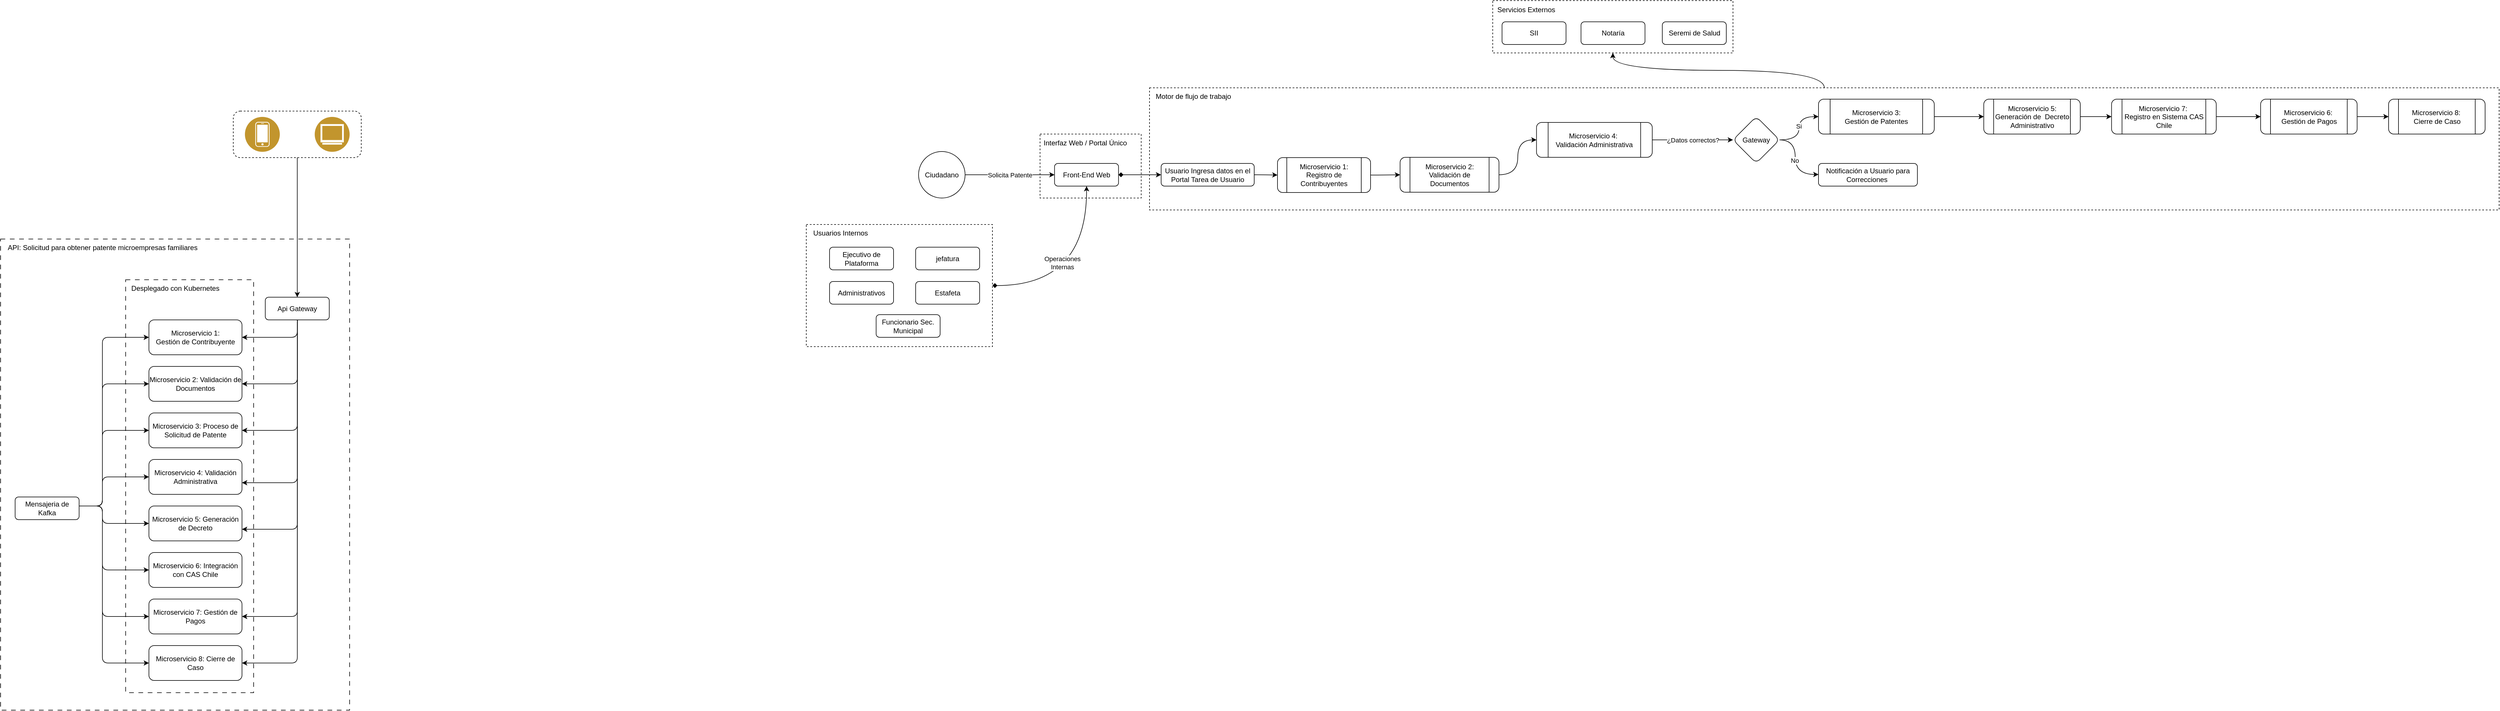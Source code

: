 <mxfile>
    <diagram name="Página-1" id="DtKIO5XFwHDZ3K7n3A5H">
        <mxGraphModel dx="11674" dy="6799" grid="1" gridSize="10" guides="1" tooltips="1" connect="1" arrows="1" fold="1" page="1" pageScale="1" pageWidth="827" pageHeight="1169" math="0" shadow="0">
            <root>
                <mxCell id="0"/>
                <mxCell id="1" parent="0"/>
                <mxCell id="188" value="" style="aspect=fixed;perimeter=ellipsePerimeter;html=1;align=center;shadow=0;dashed=0;fontColor=#4277BB;labelBackgroundColor=#ffffff;fontSize=12;spacingTop=3;image;image=img/lib/ibm/users/browser.svg;" vertex="1" parent="1">
                    <mxGeometry x="-835" y="-410" width="60" height="60" as="geometry"/>
                </mxCell>
                <mxCell id="189" value="" style="aspect=fixed;perimeter=ellipsePerimeter;html=1;align=center;shadow=0;dashed=0;fontColor=#4277BB;labelBackgroundColor=#ffffff;fontSize=12;spacingTop=3;image;image=img/lib/ibm/users/device.svg;" vertex="1" parent="1">
                    <mxGeometry x="-955" y="-410" width="60" height="60" as="geometry"/>
                </mxCell>
                <mxCell id="194" style="edgeStyle=orthogonalEdgeStyle;html=1;" edge="1" parent="1" source="190">
                    <mxGeometry relative="1" as="geometry">
                        <mxPoint x="-865" y="-100" as="targetPoint"/>
                    </mxGeometry>
                </mxCell>
                <mxCell id="190" value="" style="rounded=1;whiteSpace=wrap;html=1;fillColor=none;fontColor=#ffffff;strokeColor=default;fillStyle=auto;gradientColor=none;dashed=1;" vertex="1" parent="1">
                    <mxGeometry x="-975" y="-420" width="220" height="80" as="geometry"/>
                </mxCell>
                <mxCell id="195" value="" style="rounded=0;whiteSpace=wrap;html=1;fillStyle=auto;strokeColor=default;fillColor=none;gradientColor=none;dashed=1;dashPattern=8 8;container=1;" vertex="1" parent="1">
                    <mxGeometry x="-1375" y="-200" width="600" height="810" as="geometry"/>
                </mxCell>
                <mxCell id="197" value="Api Gateway" style="rounded=1;whiteSpace=wrap;html=1;" vertex="1" parent="1">
                    <mxGeometry x="-920" y="-100" width="110" height="39" as="geometry"/>
                </mxCell>
                <mxCell id="198" style="edgeStyle=orthogonalEdgeStyle;html=1;" edge="1" parent="1" source="206" target="216">
                    <mxGeometry relative="1" as="geometry">
                        <Array as="points">
                            <mxPoint x="-1200" y="259"/>
                            <mxPoint x="-1200" y="-31"/>
                        </Array>
                    </mxGeometry>
                </mxCell>
                <mxCell id="199" style="edgeStyle=orthogonalEdgeStyle;html=1;" edge="1" parent="1" source="206" target="217">
                    <mxGeometry relative="1" as="geometry">
                        <Array as="points">
                            <mxPoint x="-1200" y="259"/>
                            <mxPoint x="-1200" y="49"/>
                        </Array>
                    </mxGeometry>
                </mxCell>
                <mxCell id="200" style="edgeStyle=orthogonalEdgeStyle;html=1;" edge="1" parent="1" source="206" target="218">
                    <mxGeometry relative="1" as="geometry">
                        <Array as="points">
                            <mxPoint x="-1200" y="259"/>
                            <mxPoint x="-1200" y="129"/>
                        </Array>
                    </mxGeometry>
                </mxCell>
                <mxCell id="201" style="edgeStyle=orthogonalEdgeStyle;html=1;" edge="1" parent="1" source="206" target="219">
                    <mxGeometry relative="1" as="geometry">
                        <Array as="points">
                            <mxPoint x="-1200" y="259"/>
                            <mxPoint x="-1200" y="209"/>
                        </Array>
                    </mxGeometry>
                </mxCell>
                <mxCell id="202" style="edgeStyle=orthogonalEdgeStyle;html=1;" edge="1" parent="1" source="206" target="220">
                    <mxGeometry relative="1" as="geometry">
                        <Array as="points">
                            <mxPoint x="-1200" y="259"/>
                            <mxPoint x="-1200" y="289"/>
                        </Array>
                    </mxGeometry>
                </mxCell>
                <mxCell id="203" style="edgeStyle=orthogonalEdgeStyle;html=1;" edge="1" parent="1" source="206" target="222">
                    <mxGeometry relative="1" as="geometry">
                        <Array as="points">
                            <mxPoint x="-1200" y="259"/>
                            <mxPoint x="-1200" y="369"/>
                        </Array>
                    </mxGeometry>
                </mxCell>
                <mxCell id="204" style="edgeStyle=orthogonalEdgeStyle;html=1;" edge="1" parent="1" source="206" target="221">
                    <mxGeometry relative="1" as="geometry">
                        <Array as="points">
                            <mxPoint x="-1200" y="259"/>
                            <mxPoint x="-1200" y="449"/>
                        </Array>
                    </mxGeometry>
                </mxCell>
                <mxCell id="205" style="edgeStyle=orthogonalEdgeStyle;html=1;" edge="1" parent="1" source="206" target="223">
                    <mxGeometry relative="1" as="geometry">
                        <Array as="points">
                            <mxPoint x="-1200" y="259"/>
                            <mxPoint x="-1200" y="529"/>
                        </Array>
                    </mxGeometry>
                </mxCell>
                <mxCell id="206" value="Mensajeria de Kafka" style="rounded=1;whiteSpace=wrap;html=1;" vertex="1" parent="1">
                    <mxGeometry x="-1350" y="243.5" width="110" height="39" as="geometry"/>
                </mxCell>
                <mxCell id="207" value="Desplegado con&amp;nbsp;Kubernetes" style="text;html=1;align=center;verticalAlign=middle;resizable=0;points=[];autosize=1;strokeColor=none;fillColor=none;" vertex="1" parent="1">
                    <mxGeometry x="-1160" y="-130" width="170" height="30" as="geometry"/>
                </mxCell>
                <mxCell id="208" value="" style="rounded=0;whiteSpace=wrap;html=1;fillStyle=auto;strokeColor=default;fillColor=none;gradientColor=none;dashed=1;dashPattern=8 8;" vertex="1" parent="1">
                    <mxGeometry x="-1160" y="-130" width="220" height="710" as="geometry"/>
                </mxCell>
                <mxCell id="209" style="edgeStyle=orthogonalEdgeStyle;html=1;" edge="1" parent="1" target="216">
                    <mxGeometry relative="1" as="geometry">
                        <mxPoint x="-865" y="-61" as="sourcePoint"/>
                        <mxPoint x="-955" y="-31" as="targetPoint"/>
                        <Array as="points">
                            <mxPoint x="-865" y="-31"/>
                        </Array>
                    </mxGeometry>
                </mxCell>
                <mxCell id="210" style="edgeStyle=orthogonalEdgeStyle;html=1;" edge="1" parent="1" target="217">
                    <mxGeometry relative="1" as="geometry">
                        <mxPoint x="-864.909" y="-61" as="sourcePoint"/>
                        <Array as="points">
                            <mxPoint x="-865" y="49"/>
                        </Array>
                    </mxGeometry>
                </mxCell>
                <mxCell id="211" style="edgeStyle=orthogonalEdgeStyle;html=1;" edge="1" parent="1" target="218">
                    <mxGeometry relative="1" as="geometry">
                        <mxPoint x="-864.909" y="-61" as="sourcePoint"/>
                        <Array as="points">
                            <mxPoint x="-865" y="129"/>
                        </Array>
                    </mxGeometry>
                </mxCell>
                <mxCell id="212" style="edgeStyle=orthogonalEdgeStyle;html=1;" edge="1" parent="1" target="219">
                    <mxGeometry relative="1" as="geometry">
                        <mxPoint x="-864.909" y="-61" as="sourcePoint"/>
                        <Array as="points">
                            <mxPoint x="-865" y="219"/>
                        </Array>
                    </mxGeometry>
                </mxCell>
                <mxCell id="213" style="edgeStyle=orthogonalEdgeStyle;html=1;" edge="1" parent="1" target="220">
                    <mxGeometry relative="1" as="geometry">
                        <mxPoint x="-864.909" y="-61" as="sourcePoint"/>
                        <Array as="points">
                            <mxPoint x="-865" y="299"/>
                        </Array>
                    </mxGeometry>
                </mxCell>
                <mxCell id="214" style="edgeStyle=orthogonalEdgeStyle;html=1;" edge="1" parent="1" target="221">
                    <mxGeometry relative="1" as="geometry">
                        <mxPoint x="-864.909" y="-61" as="sourcePoint"/>
                        <Array as="points">
                            <mxPoint x="-865" y="449"/>
                        </Array>
                    </mxGeometry>
                </mxCell>
                <mxCell id="215" style="edgeStyle=orthogonalEdgeStyle;html=1;" edge="1" parent="1" target="223">
                    <mxGeometry relative="1" as="geometry">
                        <mxPoint x="-864.909" y="-61" as="sourcePoint"/>
                        <Array as="points">
                            <mxPoint x="-865" y="529"/>
                        </Array>
                    </mxGeometry>
                </mxCell>
                <mxCell id="216" value="&lt;span style=&quot;&quot;&gt;Microservicio 1:&lt;/span&gt;&lt;br style=&quot;&quot;&gt;&lt;span style=&quot;&quot;&gt;Gestión de Contribuyente&lt;/span&gt;" style="rounded=1;whiteSpace=wrap;html=1;fillStyle=auto;strokeColor=default;fillColor=default;gradientColor=none;" vertex="1" parent="1">
                    <mxGeometry x="-1120" y="-61" width="160" height="60" as="geometry"/>
                </mxCell>
                <mxCell id="217" value="&lt;span style=&quot;&quot;&gt;Microservicio 2: Validación de Documentos&lt;/span&gt;" style="rounded=1;whiteSpace=wrap;html=1;fillStyle=auto;strokeColor=default;fillColor=default;gradientColor=none;" vertex="1" parent="1">
                    <mxGeometry x="-1120" y="19" width="160" height="60" as="geometry"/>
                </mxCell>
                <mxCell id="218" value="&lt;span style=&quot;&quot;&gt;Microservicio 3: Proceso de Solicitud de Patente&lt;/span&gt;" style="rounded=1;whiteSpace=wrap;html=1;fillStyle=auto;strokeColor=default;fillColor=default;gradientColor=none;" vertex="1" parent="1">
                    <mxGeometry x="-1120" y="99" width="160" height="60" as="geometry"/>
                </mxCell>
                <mxCell id="219" value="&lt;span style=&quot;&quot;&gt;Microservicio 4: Validación Administrativa&lt;/span&gt;" style="rounded=1;whiteSpace=wrap;html=1;fillStyle=auto;strokeColor=default;fillColor=default;gradientColor=none;" vertex="1" parent="1">
                    <mxGeometry x="-1120" y="179" width="160" height="60" as="geometry"/>
                </mxCell>
                <mxCell id="220" value="&lt;span style=&quot;&quot;&gt;Microservicio 5: Generación de Decreto&lt;/span&gt;" style="rounded=1;whiteSpace=wrap;html=1;fillStyle=auto;strokeColor=default;fillColor=default;gradientColor=none;" vertex="1" parent="1">
                    <mxGeometry x="-1120" y="259" width="160" height="60" as="geometry"/>
                </mxCell>
                <mxCell id="221" value="&lt;span style=&quot;&quot;&gt;Microservicio 7: Gestión de Pagos&lt;/span&gt;" style="rounded=1;whiteSpace=wrap;html=1;fillStyle=auto;strokeColor=default;fillColor=default;gradientColor=none;" vertex="1" parent="1">
                    <mxGeometry x="-1120" y="419" width="160" height="60" as="geometry"/>
                </mxCell>
                <mxCell id="222" value="&lt;span style=&quot;&quot;&gt;Microservicio 6: Integración con CAS Chile&lt;/span&gt;" style="rounded=1;whiteSpace=wrap;html=1;fillStyle=auto;strokeColor=default;fillColor=default;gradientColor=none;" vertex="1" parent="1">
                    <mxGeometry x="-1120" y="339" width="160" height="60" as="geometry"/>
                </mxCell>
                <mxCell id="223" value="&lt;span style=&quot;&quot;&gt;Microservicio 8: Cierre de Caso&lt;/span&gt;" style="rounded=1;whiteSpace=wrap;html=1;fillStyle=auto;strokeColor=default;fillColor=default;gradientColor=none;" vertex="1" parent="1">
                    <mxGeometry x="-1120" y="499" width="160" height="60" as="geometry"/>
                </mxCell>
                <mxCell id="224" value="API:&amp;nbsp;Solicitud para obtener patente microempresas familiares" style="text;html=1;align=center;verticalAlign=middle;resizable=0;points=[];autosize=1;strokeColor=none;fillColor=none;rounded=0;dashed=1;dashPattern=8 8;fillStyle=auto;" vertex="1" parent="1">
                    <mxGeometry x="-1375" y="-200" width="350" height="30" as="geometry"/>
                </mxCell>
                <mxCell id="XOKtpzkOrJf0an1S3bAd-699" style="edgeStyle=orthogonalEdgeStyle;curved=1;html=1;strokeColor=default;startArrow=none;startFill=0;endArrow=classic;endFill=1;" edge="1" parent="1" source="XOKtpzkOrJf0an1S3bAd-495" target="XOKtpzkOrJf0an1S3bAd-669">
                    <mxGeometry relative="1" as="geometry"/>
                </mxCell>
                <mxCell id="XOKtpzkOrJf0an1S3bAd-495" value="" style="rounded=0;whiteSpace=wrap;html=1;labelBackgroundColor=none;fillStyle=auto;strokeColor=default;fillColor=none;gradientColor=none;dashed=1;" vertex="1" parent="1">
                    <mxGeometry x="600" y="-460" width="2320" height="210" as="geometry"/>
                </mxCell>
                <mxCell id="XOKtpzkOrJf0an1S3bAd-653" style="edgeStyle=orthogonalEdgeStyle;curved=1;html=1;strokeColor=default;endArrow=classic;endFill=1;" edge="1" parent="1" source="XOKtpzkOrJf0an1S3bAd-655">
                    <mxGeometry relative="1" as="geometry">
                        <mxPoint x="436.75" y="-310.5" as="targetPoint"/>
                        <Array as="points">
                            <mxPoint x="360" y="-310"/>
                            <mxPoint x="360" y="-310"/>
                        </Array>
                    </mxGeometry>
                </mxCell>
                <mxCell id="XOKtpzkOrJf0an1S3bAd-654" value="Solicita Patente" style="edgeLabel;html=1;align=center;verticalAlign=middle;resizable=0;points=[];" vertex="1" connectable="0" parent="XOKtpzkOrJf0an1S3bAd-653">
                    <mxGeometry x="-0.2" y="-1" relative="1" as="geometry">
                        <mxPoint x="15" y="-1" as="offset"/>
                    </mxGeometry>
                </mxCell>
                <mxCell id="XOKtpzkOrJf0an1S3bAd-655" value="Ciudadano" style="ellipse;whiteSpace=wrap;html=1;aspect=fixed;rounded=0;labelBackgroundColor=none;fillStyle=auto;strokeColor=default;fillColor=none;gradientColor=none;" vertex="1" parent="1">
                    <mxGeometry x="203" y="-350.5" width="80" height="80" as="geometry"/>
                </mxCell>
                <mxCell id="XOKtpzkOrJf0an1S3bAd-656" style="edgeStyle=orthogonalEdgeStyle;curved=1;html=1;strokeColor=default;startArrow=diamond;startFill=1;endArrow=classic;endFill=1;" edge="1" parent="1" source="XOKtpzkOrJf0an1S3bAd-658">
                    <mxGeometry relative="1" as="geometry">
                        <mxPoint x="491.8" y="-291" as="targetPoint"/>
                    </mxGeometry>
                </mxCell>
                <mxCell id="XOKtpzkOrJf0an1S3bAd-657" value="Operaciones &lt;br&gt;Internas" style="edgeLabel;html=1;align=center;verticalAlign=middle;resizable=0;points=[];" vertex="1" connectable="0" parent="XOKtpzkOrJf0an1S3bAd-656">
                    <mxGeometry x="-0.281" y="39" relative="1" as="geometry">
                        <mxPoint as="offset"/>
                    </mxGeometry>
                </mxCell>
                <mxCell id="XOKtpzkOrJf0an1S3bAd-658" value="" style="rounded=0;whiteSpace=wrap;html=1;labelBackgroundColor=none;fillStyle=auto;strokeColor=default;fillColor=none;gradientColor=none;dashed=1;" vertex="1" parent="1">
                    <mxGeometry x="10" y="-225" width="320" height="210" as="geometry"/>
                </mxCell>
                <mxCell id="XOKtpzkOrJf0an1S3bAd-659" value="jefatura" style="rounded=1;whiteSpace=wrap;html=1;" vertex="1" parent="1">
                    <mxGeometry x="198" y="-186" width="110" height="39" as="geometry"/>
                </mxCell>
                <mxCell id="XOKtpzkOrJf0an1S3bAd-660" value="Ejecutivo de Plataforma" style="rounded=1;whiteSpace=wrap;html=1;" vertex="1" parent="1">
                    <mxGeometry x="50" y="-186" width="110" height="39" as="geometry"/>
                </mxCell>
                <mxCell id="XOKtpzkOrJf0an1S3bAd-661" value="Administrativos" style="rounded=1;whiteSpace=wrap;html=1;" vertex="1" parent="1">
                    <mxGeometry x="50" y="-127" width="110" height="39" as="geometry"/>
                </mxCell>
                <mxCell id="XOKtpzkOrJf0an1S3bAd-662" value="Estafeta" style="rounded=1;whiteSpace=wrap;html=1;" vertex="1" parent="1">
                    <mxGeometry x="198" y="-127" width="110" height="39" as="geometry"/>
                </mxCell>
                <mxCell id="XOKtpzkOrJf0an1S3bAd-663" value="Funcionario Sec. Municipal" style="rounded=1;whiteSpace=wrap;html=1;" vertex="1" parent="1">
                    <mxGeometry x="130.09" y="-70" width="110" height="39" as="geometry"/>
                </mxCell>
                <mxCell id="XOKtpzkOrJf0an1S3bAd-664" value="Usuarios Internos" style="text;html=1;align=left;verticalAlign=middle;resizable=0;points=[];autosize=1;strokeColor=none;fillColor=none;" vertex="1" parent="1">
                    <mxGeometry x="20" y="-225" width="120" height="30" as="geometry"/>
                </mxCell>
                <mxCell id="XOKtpzkOrJf0an1S3bAd-665" value="" style="rounded=0;whiteSpace=wrap;html=1;labelBackgroundColor=none;fillStyle=auto;strokeColor=default;fillColor=none;gradientColor=none;dashed=1;" vertex="1" parent="1">
                    <mxGeometry x="411.84" y="-380.5" width="173.91" height="110" as="geometry"/>
                </mxCell>
                <mxCell id="XOKtpzkOrJf0an1S3bAd-666" style="edgeStyle=orthogonalEdgeStyle;curved=1;html=1;strokeColor=default;startArrow=diamond;startFill=1;endArrow=classic;endFill=1;" edge="1" parent="1" source="XOKtpzkOrJf0an1S3bAd-667">
                    <mxGeometry relative="1" as="geometry">
                        <mxPoint x="620" y="-310.5" as="targetPoint"/>
                    </mxGeometry>
                </mxCell>
                <mxCell id="XOKtpzkOrJf0an1S3bAd-667" value="Front-End Web" style="rounded=1;whiteSpace=wrap;html=1;" vertex="1" parent="1">
                    <mxGeometry x="436.75" y="-330" width="110" height="39" as="geometry"/>
                </mxCell>
                <mxCell id="XOKtpzkOrJf0an1S3bAd-668" value="Interfaz Web / Portal Único" style="text;html=1;align=left;verticalAlign=middle;resizable=0;points=[];autosize=1;strokeColor=none;fillColor=none;" vertex="1" parent="1">
                    <mxGeometry x="415.75" y="-380.5" width="170" height="30" as="geometry"/>
                </mxCell>
                <mxCell id="XOKtpzkOrJf0an1S3bAd-669" value="" style="rounded=0;whiteSpace=wrap;html=1;dashed=1;labelBackgroundColor=none;fillStyle=auto;strokeColor=default;fillColor=none;gradientColor=none;" vertex="1" parent="1">
                    <mxGeometry x="1190" y="-610" width="413" height="90" as="geometry"/>
                </mxCell>
                <mxCell id="XOKtpzkOrJf0an1S3bAd-670" value="Servicios Externos" style="text;html=1;align=left;verticalAlign=middle;resizable=0;points=[];autosize=1;strokeColor=none;fillColor=none;" vertex="1" parent="1">
                    <mxGeometry x="1196" y="-609.5" width="120" height="30" as="geometry"/>
                </mxCell>
                <mxCell id="XOKtpzkOrJf0an1S3bAd-671" value="SII" style="rounded=1;whiteSpace=wrap;html=1;" vertex="1" parent="1">
                    <mxGeometry x="1206" y="-573.5" width="110" height="39" as="geometry"/>
                </mxCell>
                <mxCell id="XOKtpzkOrJf0an1S3bAd-672" value="Notaría" style="rounded=1;whiteSpace=wrap;html=1;" vertex="1" parent="1">
                    <mxGeometry x="1341.75" y="-573.5" width="110" height="39" as="geometry"/>
                </mxCell>
                <mxCell id="XOKtpzkOrJf0an1S3bAd-673" value="Seremi de Salud" style="rounded=1;whiteSpace=wrap;html=1;" vertex="1" parent="1">
                    <mxGeometry x="1481.5" y="-573.5" width="110" height="39" as="geometry"/>
                </mxCell>
                <mxCell id="XOKtpzkOrJf0an1S3bAd-674" style="edgeStyle=orthogonalEdgeStyle;curved=1;html=1;strokeColor=default;startArrow=none;startFill=0;endArrow=classic;endFill=1;" edge="1" parent="1" source="XOKtpzkOrJf0an1S3bAd-675" target="XOKtpzkOrJf0an1S3bAd-677">
                    <mxGeometry relative="1" as="geometry"/>
                </mxCell>
                <mxCell id="XOKtpzkOrJf0an1S3bAd-675" value="Usuario Ingresa datos en el Portal Tarea de Usuario" style="rounded=1;whiteSpace=wrap;html=1;" vertex="1" parent="1">
                    <mxGeometry x="620" y="-330" width="160" height="39" as="geometry"/>
                </mxCell>
                <mxCell id="XOKtpzkOrJf0an1S3bAd-676" style="edgeStyle=orthogonalEdgeStyle;curved=1;html=1;strokeColor=default;startArrow=none;startFill=0;endArrow=classic;endFill=1;" edge="1" parent="1" source="XOKtpzkOrJf0an1S3bAd-677" target="XOKtpzkOrJf0an1S3bAd-679">
                    <mxGeometry relative="1" as="geometry"/>
                </mxCell>
                <mxCell id="XOKtpzkOrJf0an1S3bAd-677" value="Microservicio 1: &lt;br&gt;Registro de Contribuyentes" style="shape=process;whiteSpace=wrap;html=1;backgroundOutline=1;rounded=1;labelBackgroundColor=none;fillStyle=auto;strokeColor=default;fillColor=none;gradientColor=none;" vertex="1" parent="1">
                    <mxGeometry x="820" y="-340" width="160" height="60" as="geometry"/>
                </mxCell>
                <mxCell id="XOKtpzkOrJf0an1S3bAd-678" style="edgeStyle=orthogonalEdgeStyle;curved=1;html=1;strokeColor=default;startArrow=none;startFill=0;endArrow=classic;endFill=1;" edge="1" parent="1" source="XOKtpzkOrJf0an1S3bAd-679" target="XOKtpzkOrJf0an1S3bAd-682">
                    <mxGeometry relative="1" as="geometry"/>
                </mxCell>
                <mxCell id="XOKtpzkOrJf0an1S3bAd-679" value="&lt;span style=&quot;text-align: left;&quot;&gt;Microservicio 2: Validación de Documentos&lt;/span&gt;" style="shape=process;whiteSpace=wrap;html=1;backgroundOutline=1;rounded=1;labelBackgroundColor=none;fillStyle=auto;strokeColor=default;fillColor=none;gradientColor=none;" vertex="1" parent="1">
                    <mxGeometry x="1030.75" y="-340.5" width="170" height="60" as="geometry"/>
                </mxCell>
                <mxCell id="XOKtpzkOrJf0an1S3bAd-680" style="edgeStyle=orthogonalEdgeStyle;curved=1;html=1;strokeColor=default;startArrow=none;startFill=0;endArrow=classic;endFill=1;" edge="1" parent="1" source="XOKtpzkOrJf0an1S3bAd-682" target="XOKtpzkOrJf0an1S3bAd-687">
                    <mxGeometry relative="1" as="geometry"/>
                </mxCell>
                <mxCell id="XOKtpzkOrJf0an1S3bAd-681" value="¿Datos correctos?" style="edgeLabel;html=1;align=center;verticalAlign=middle;resizable=0;points=[];" vertex="1" connectable="0" parent="XOKtpzkOrJf0an1S3bAd-680">
                    <mxGeometry x="-0.144" y="3" relative="1" as="geometry">
                        <mxPoint x="10" y="3" as="offset"/>
                    </mxGeometry>
                </mxCell>
                <mxCell id="XOKtpzkOrJf0an1S3bAd-682" value="&lt;span style=&quot;text-align: left;&quot;&gt;Microservicio 4:&amp;nbsp;&lt;br&gt;Validación Administrativa&lt;/span&gt;" style="shape=process;whiteSpace=wrap;html=1;backgroundOutline=1;rounded=1;labelBackgroundColor=none;fillStyle=auto;strokeColor=default;fillColor=none;gradientColor=none;" vertex="1" parent="1">
                    <mxGeometry x="1265.25" y="-400.5" width="199" height="60" as="geometry"/>
                </mxCell>
                <mxCell id="XOKtpzkOrJf0an1S3bAd-683" style="edgeStyle=orthogonalEdgeStyle;curved=1;html=1;strokeColor=default;startArrow=none;startFill=0;endArrow=classic;endFill=1;" edge="1" parent="1" source="XOKtpzkOrJf0an1S3bAd-687" target="XOKtpzkOrJf0an1S3bAd-689">
                    <mxGeometry relative="1" as="geometry"/>
                </mxCell>
                <mxCell id="XOKtpzkOrJf0an1S3bAd-684" value="Si" style="edgeLabel;html=1;align=center;verticalAlign=middle;resizable=0;points=[];" vertex="1" connectable="0" parent="XOKtpzkOrJf0an1S3bAd-683">
                    <mxGeometry x="0.063" y="1" relative="1" as="geometry">
                        <mxPoint as="offset"/>
                    </mxGeometry>
                </mxCell>
                <mxCell id="XOKtpzkOrJf0an1S3bAd-685" style="edgeStyle=orthogonalEdgeStyle;curved=1;html=1;strokeColor=default;startArrow=none;startFill=0;endArrow=classic;endFill=1;" edge="1" parent="1" source="XOKtpzkOrJf0an1S3bAd-687" target="XOKtpzkOrJf0an1S3bAd-690">
                    <mxGeometry relative="1" as="geometry">
                        <Array as="points">
                            <mxPoint x="1710" y="-370"/>
                            <mxPoint x="1710" y="-311"/>
                        </Array>
                    </mxGeometry>
                </mxCell>
                <mxCell id="XOKtpzkOrJf0an1S3bAd-686" value="No" style="edgeLabel;html=1;align=center;verticalAlign=middle;resizable=0;points=[];" vertex="1" connectable="0" parent="XOKtpzkOrJf0an1S3bAd-685">
                    <mxGeometry x="-0.017" y="-1" relative="1" as="geometry">
                        <mxPoint as="offset"/>
                    </mxGeometry>
                </mxCell>
                <mxCell id="XOKtpzkOrJf0an1S3bAd-687" value="Gateway" style="rhombus;whiteSpace=wrap;html=1;rounded=1;labelBackgroundColor=none;fillStyle=auto;strokeColor=default;fillColor=none;gradientColor=none;" vertex="1" parent="1">
                    <mxGeometry x="1603" y="-410.5" width="80" height="80" as="geometry"/>
                </mxCell>
                <mxCell id="XOKtpzkOrJf0an1S3bAd-688" style="edgeStyle=orthogonalEdgeStyle;curved=1;html=1;strokeColor=default;startArrow=none;startFill=0;endArrow=classic;endFill=1;" edge="1" parent="1" source="XOKtpzkOrJf0an1S3bAd-689" target="XOKtpzkOrJf0an1S3bAd-692">
                    <mxGeometry relative="1" as="geometry"/>
                </mxCell>
                <mxCell id="XOKtpzkOrJf0an1S3bAd-689" value="&lt;span style=&quot;text-align: left;&quot;&gt;Microservicio 3: &lt;br&gt;Gestión de Patentes&lt;/span&gt;" style="shape=process;whiteSpace=wrap;html=1;backgroundOutline=1;rounded=1;labelBackgroundColor=none;fillStyle=auto;strokeColor=default;fillColor=none;gradientColor=none;" vertex="1" parent="1">
                    <mxGeometry x="1750" y="-440.5" width="199" height="60" as="geometry"/>
                </mxCell>
                <mxCell id="XOKtpzkOrJf0an1S3bAd-690" value="Notificación a Usuario para Correcciones&amp;nbsp;" style="rounded=1;whiteSpace=wrap;html=1;" vertex="1" parent="1">
                    <mxGeometry x="1750" y="-330" width="170" height="39" as="geometry"/>
                </mxCell>
                <mxCell id="XOKtpzkOrJf0an1S3bAd-691" style="edgeStyle=orthogonalEdgeStyle;curved=1;html=1;strokeColor=default;startArrow=none;startFill=0;endArrow=classic;endFill=1;" edge="1" parent="1" source="XOKtpzkOrJf0an1S3bAd-692" target="XOKtpzkOrJf0an1S3bAd-696">
                    <mxGeometry relative="1" as="geometry"/>
                </mxCell>
                <mxCell id="XOKtpzkOrJf0an1S3bAd-692" value="&lt;span style=&quot;text-align: left;&quot;&gt;Microservicio 5: &lt;br&gt;Generación de&amp;nbsp; Decreto Administrativo&lt;/span&gt;" style="shape=process;whiteSpace=wrap;html=1;backgroundOutline=1;rounded=1;labelBackgroundColor=none;fillStyle=auto;strokeColor=default;fillColor=none;gradientColor=none;" vertex="1" parent="1">
                    <mxGeometry x="2034.09" y="-440.5" width="165.91" height="60" as="geometry"/>
                </mxCell>
                <mxCell id="XOKtpzkOrJf0an1S3bAd-693" style="edgeStyle=orthogonalEdgeStyle;curved=1;html=1;strokeColor=default;startArrow=none;startFill=0;endArrow=classic;endFill=1;" edge="1" parent="1" source="XOKtpzkOrJf0an1S3bAd-694" target="XOKtpzkOrJf0an1S3bAd-697">
                    <mxGeometry relative="1" as="geometry"/>
                </mxCell>
                <mxCell id="XOKtpzkOrJf0an1S3bAd-694" value="&lt;span style=&quot;text-align: left;&quot;&gt;Microservicio 6:&amp;nbsp;&lt;br&gt;Gestión de Pagos&lt;/span&gt;" style="shape=process;whiteSpace=wrap;html=1;backgroundOutline=1;rounded=1;labelBackgroundColor=none;fillStyle=auto;strokeColor=default;fillColor=none;gradientColor=none;" vertex="1" parent="1">
                    <mxGeometry x="2510" y="-440.5" width="165.91" height="60" as="geometry"/>
                </mxCell>
                <mxCell id="XOKtpzkOrJf0an1S3bAd-695" style="edgeStyle=orthogonalEdgeStyle;curved=1;html=1;strokeColor=default;startArrow=none;startFill=0;endArrow=classic;endFill=1;" edge="1" parent="1" source="XOKtpzkOrJf0an1S3bAd-696" target="XOKtpzkOrJf0an1S3bAd-694">
                    <mxGeometry relative="1" as="geometry"/>
                </mxCell>
                <mxCell id="XOKtpzkOrJf0an1S3bAd-696" value="&lt;span style=&quot;text-align: left;&quot;&gt;Microservicio 7:&amp;nbsp;&lt;br&gt;Registro en Sistema CAS Chile&lt;/span&gt;" style="shape=process;whiteSpace=wrap;html=1;backgroundOutline=1;rounded=1;labelBackgroundColor=none;fillStyle=auto;strokeColor=default;fillColor=none;gradientColor=none;" vertex="1" parent="1">
                    <mxGeometry x="2253.75" y="-440.5" width="180" height="60" as="geometry"/>
                </mxCell>
                <mxCell id="XOKtpzkOrJf0an1S3bAd-697" value="&lt;span style=&quot;text-align: left;&quot;&gt;Microservicio 8:&amp;nbsp;&lt;br&gt;Cierre de Caso&lt;/span&gt;" style="shape=process;whiteSpace=wrap;html=1;backgroundOutline=1;rounded=1;labelBackgroundColor=none;fillStyle=auto;strokeColor=default;fillColor=none;gradientColor=none;" vertex="1" parent="1">
                    <mxGeometry x="2730" y="-440.5" width="165.91" height="60" as="geometry"/>
                </mxCell>
                <mxCell id="XOKtpzkOrJf0an1S3bAd-698" value="Motor de flujo de trabajo" style="text;html=1;align=center;verticalAlign=middle;resizable=0;points=[];autosize=1;strokeColor=none;fillColor=none;rounded=1;labelBackgroundColor=none;fillStyle=auto;" vertex="1" parent="1">
                    <mxGeometry x="600" y="-460" width="150" height="30" as="geometry"/>
                </mxCell>
            </root>
        </mxGraphModel>
    </diagram>
</mxfile>